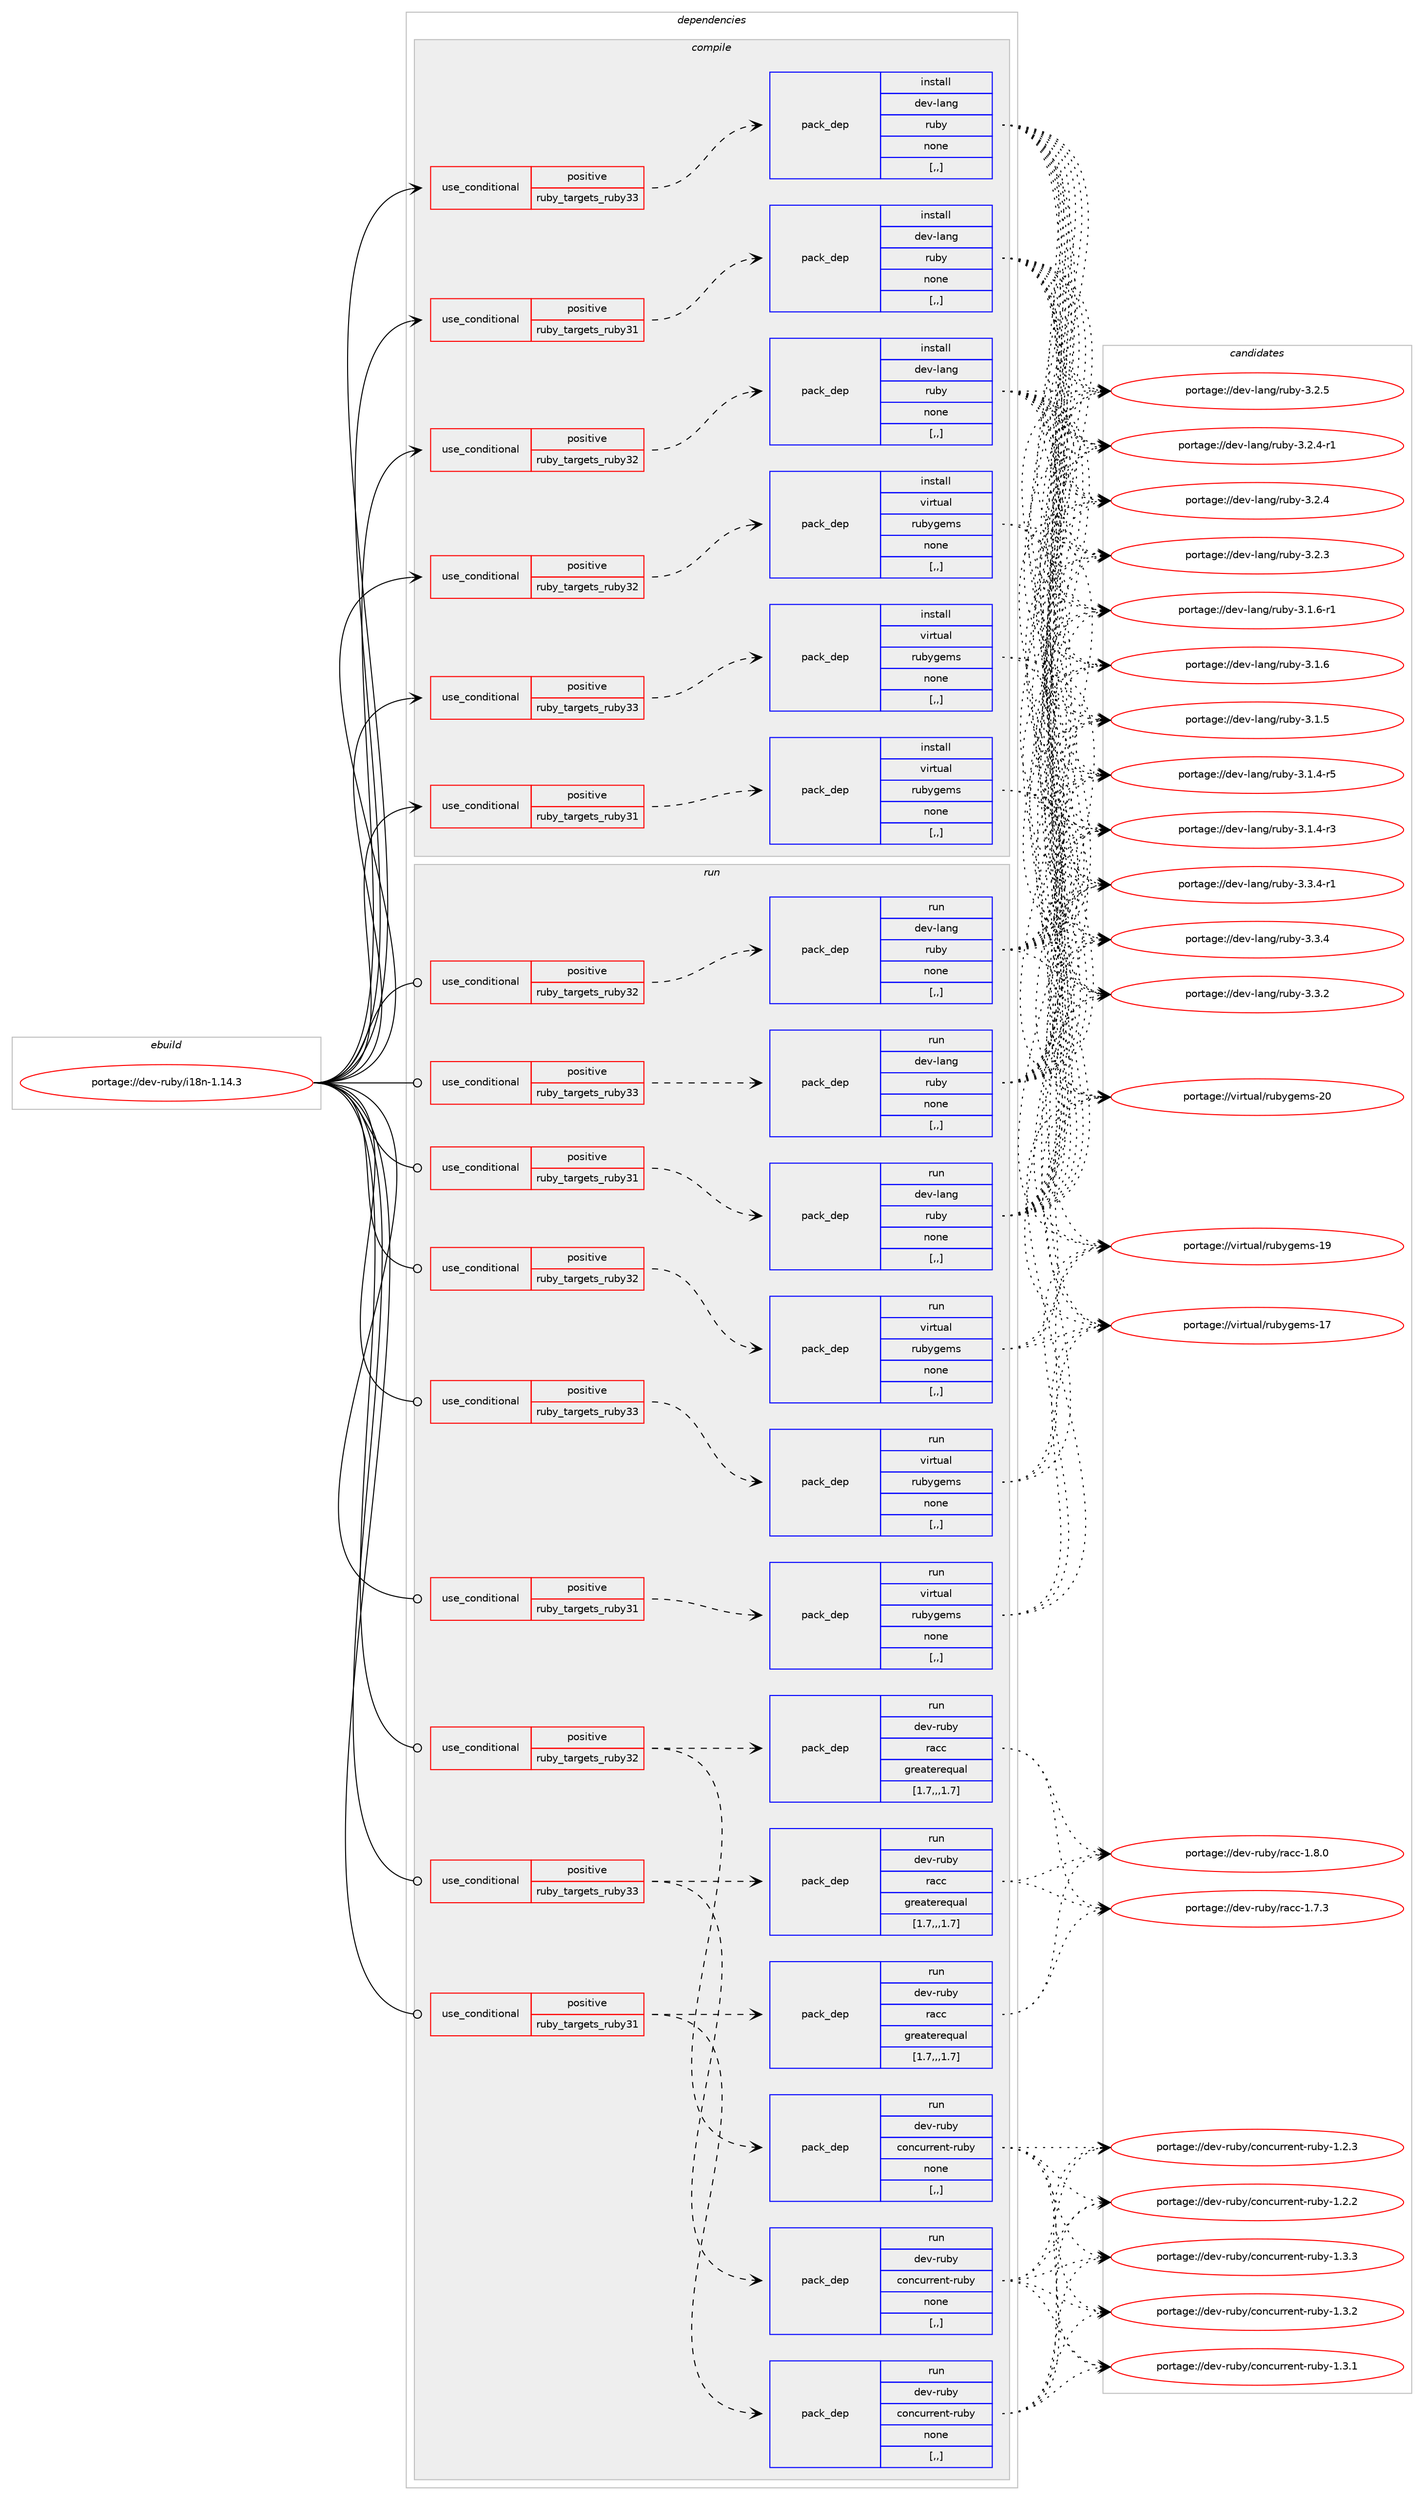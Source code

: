 digraph prolog {

# *************
# Graph options
# *************

newrank=true;
concentrate=true;
compound=true;
graph [rankdir=LR,fontname=Helvetica,fontsize=10,ranksep=1.5];#, ranksep=2.5, nodesep=0.2];
edge  [arrowhead=vee];
node  [fontname=Helvetica,fontsize=10];

# **********
# The ebuild
# **********

subgraph cluster_leftcol {
color=gray;
label=<<i>ebuild</i>>;
id [label="portage://dev-ruby/i18n-1.14.3", color=red, width=4, href="../dev-ruby/i18n-1.14.3.svg"];
}

# ****************
# The dependencies
# ****************

subgraph cluster_midcol {
color=gray;
label=<<i>dependencies</i>>;
subgraph cluster_compile {
fillcolor="#eeeeee";
style=filled;
label=<<i>compile</i>>;
subgraph cond49114 {
dependency186801 [label=<<TABLE BORDER="0" CELLBORDER="1" CELLSPACING="0" CELLPADDING="4"><TR><TD ROWSPAN="3" CELLPADDING="10">use_conditional</TD></TR><TR><TD>positive</TD></TR><TR><TD>ruby_targets_ruby31</TD></TR></TABLE>>, shape=none, color=red];
subgraph pack136357 {
dependency186802 [label=<<TABLE BORDER="0" CELLBORDER="1" CELLSPACING="0" CELLPADDING="4" WIDTH="220"><TR><TD ROWSPAN="6" CELLPADDING="30">pack_dep</TD></TR><TR><TD WIDTH="110">install</TD></TR><TR><TD>dev-lang</TD></TR><TR><TD>ruby</TD></TR><TR><TD>none</TD></TR><TR><TD>[,,]</TD></TR></TABLE>>, shape=none, color=blue];
}
dependency186801:e -> dependency186802:w [weight=20,style="dashed",arrowhead="vee"];
}
id:e -> dependency186801:w [weight=20,style="solid",arrowhead="vee"];
subgraph cond49115 {
dependency186803 [label=<<TABLE BORDER="0" CELLBORDER="1" CELLSPACING="0" CELLPADDING="4"><TR><TD ROWSPAN="3" CELLPADDING="10">use_conditional</TD></TR><TR><TD>positive</TD></TR><TR><TD>ruby_targets_ruby31</TD></TR></TABLE>>, shape=none, color=red];
subgraph pack136358 {
dependency186804 [label=<<TABLE BORDER="0" CELLBORDER="1" CELLSPACING="0" CELLPADDING="4" WIDTH="220"><TR><TD ROWSPAN="6" CELLPADDING="30">pack_dep</TD></TR><TR><TD WIDTH="110">install</TD></TR><TR><TD>virtual</TD></TR><TR><TD>rubygems</TD></TR><TR><TD>none</TD></TR><TR><TD>[,,]</TD></TR></TABLE>>, shape=none, color=blue];
}
dependency186803:e -> dependency186804:w [weight=20,style="dashed",arrowhead="vee"];
}
id:e -> dependency186803:w [weight=20,style="solid",arrowhead="vee"];
subgraph cond49116 {
dependency186805 [label=<<TABLE BORDER="0" CELLBORDER="1" CELLSPACING="0" CELLPADDING="4"><TR><TD ROWSPAN="3" CELLPADDING="10">use_conditional</TD></TR><TR><TD>positive</TD></TR><TR><TD>ruby_targets_ruby32</TD></TR></TABLE>>, shape=none, color=red];
subgraph pack136359 {
dependency186806 [label=<<TABLE BORDER="0" CELLBORDER="1" CELLSPACING="0" CELLPADDING="4" WIDTH="220"><TR><TD ROWSPAN="6" CELLPADDING="30">pack_dep</TD></TR><TR><TD WIDTH="110">install</TD></TR><TR><TD>dev-lang</TD></TR><TR><TD>ruby</TD></TR><TR><TD>none</TD></TR><TR><TD>[,,]</TD></TR></TABLE>>, shape=none, color=blue];
}
dependency186805:e -> dependency186806:w [weight=20,style="dashed",arrowhead="vee"];
}
id:e -> dependency186805:w [weight=20,style="solid",arrowhead="vee"];
subgraph cond49117 {
dependency186807 [label=<<TABLE BORDER="0" CELLBORDER="1" CELLSPACING="0" CELLPADDING="4"><TR><TD ROWSPAN="3" CELLPADDING="10">use_conditional</TD></TR><TR><TD>positive</TD></TR><TR><TD>ruby_targets_ruby32</TD></TR></TABLE>>, shape=none, color=red];
subgraph pack136360 {
dependency186808 [label=<<TABLE BORDER="0" CELLBORDER="1" CELLSPACING="0" CELLPADDING="4" WIDTH="220"><TR><TD ROWSPAN="6" CELLPADDING="30">pack_dep</TD></TR><TR><TD WIDTH="110">install</TD></TR><TR><TD>virtual</TD></TR><TR><TD>rubygems</TD></TR><TR><TD>none</TD></TR><TR><TD>[,,]</TD></TR></TABLE>>, shape=none, color=blue];
}
dependency186807:e -> dependency186808:w [weight=20,style="dashed",arrowhead="vee"];
}
id:e -> dependency186807:w [weight=20,style="solid",arrowhead="vee"];
subgraph cond49118 {
dependency186809 [label=<<TABLE BORDER="0" CELLBORDER="1" CELLSPACING="0" CELLPADDING="4"><TR><TD ROWSPAN="3" CELLPADDING="10">use_conditional</TD></TR><TR><TD>positive</TD></TR><TR><TD>ruby_targets_ruby33</TD></TR></TABLE>>, shape=none, color=red];
subgraph pack136361 {
dependency186810 [label=<<TABLE BORDER="0" CELLBORDER="1" CELLSPACING="0" CELLPADDING="4" WIDTH="220"><TR><TD ROWSPAN="6" CELLPADDING="30">pack_dep</TD></TR><TR><TD WIDTH="110">install</TD></TR><TR><TD>dev-lang</TD></TR><TR><TD>ruby</TD></TR><TR><TD>none</TD></TR><TR><TD>[,,]</TD></TR></TABLE>>, shape=none, color=blue];
}
dependency186809:e -> dependency186810:w [weight=20,style="dashed",arrowhead="vee"];
}
id:e -> dependency186809:w [weight=20,style="solid",arrowhead="vee"];
subgraph cond49119 {
dependency186811 [label=<<TABLE BORDER="0" CELLBORDER="1" CELLSPACING="0" CELLPADDING="4"><TR><TD ROWSPAN="3" CELLPADDING="10">use_conditional</TD></TR><TR><TD>positive</TD></TR><TR><TD>ruby_targets_ruby33</TD></TR></TABLE>>, shape=none, color=red];
subgraph pack136362 {
dependency186812 [label=<<TABLE BORDER="0" CELLBORDER="1" CELLSPACING="0" CELLPADDING="4" WIDTH="220"><TR><TD ROWSPAN="6" CELLPADDING="30">pack_dep</TD></TR><TR><TD WIDTH="110">install</TD></TR><TR><TD>virtual</TD></TR><TR><TD>rubygems</TD></TR><TR><TD>none</TD></TR><TR><TD>[,,]</TD></TR></TABLE>>, shape=none, color=blue];
}
dependency186811:e -> dependency186812:w [weight=20,style="dashed",arrowhead="vee"];
}
id:e -> dependency186811:w [weight=20,style="solid",arrowhead="vee"];
}
subgraph cluster_compileandrun {
fillcolor="#eeeeee";
style=filled;
label=<<i>compile and run</i>>;
}
subgraph cluster_run {
fillcolor="#eeeeee";
style=filled;
label=<<i>run</i>>;
subgraph cond49120 {
dependency186813 [label=<<TABLE BORDER="0" CELLBORDER="1" CELLSPACING="0" CELLPADDING="4"><TR><TD ROWSPAN="3" CELLPADDING="10">use_conditional</TD></TR><TR><TD>positive</TD></TR><TR><TD>ruby_targets_ruby31</TD></TR></TABLE>>, shape=none, color=red];
subgraph pack136363 {
dependency186814 [label=<<TABLE BORDER="0" CELLBORDER="1" CELLSPACING="0" CELLPADDING="4" WIDTH="220"><TR><TD ROWSPAN="6" CELLPADDING="30">pack_dep</TD></TR><TR><TD WIDTH="110">run</TD></TR><TR><TD>dev-lang</TD></TR><TR><TD>ruby</TD></TR><TR><TD>none</TD></TR><TR><TD>[,,]</TD></TR></TABLE>>, shape=none, color=blue];
}
dependency186813:e -> dependency186814:w [weight=20,style="dashed",arrowhead="vee"];
}
id:e -> dependency186813:w [weight=20,style="solid",arrowhead="odot"];
subgraph cond49121 {
dependency186815 [label=<<TABLE BORDER="0" CELLBORDER="1" CELLSPACING="0" CELLPADDING="4"><TR><TD ROWSPAN="3" CELLPADDING="10">use_conditional</TD></TR><TR><TD>positive</TD></TR><TR><TD>ruby_targets_ruby31</TD></TR></TABLE>>, shape=none, color=red];
subgraph pack136364 {
dependency186816 [label=<<TABLE BORDER="0" CELLBORDER="1" CELLSPACING="0" CELLPADDING="4" WIDTH="220"><TR><TD ROWSPAN="6" CELLPADDING="30">pack_dep</TD></TR><TR><TD WIDTH="110">run</TD></TR><TR><TD>dev-ruby</TD></TR><TR><TD>concurrent-ruby</TD></TR><TR><TD>none</TD></TR><TR><TD>[,,]</TD></TR></TABLE>>, shape=none, color=blue];
}
dependency186815:e -> dependency186816:w [weight=20,style="dashed",arrowhead="vee"];
subgraph pack136365 {
dependency186817 [label=<<TABLE BORDER="0" CELLBORDER="1" CELLSPACING="0" CELLPADDING="4" WIDTH="220"><TR><TD ROWSPAN="6" CELLPADDING="30">pack_dep</TD></TR><TR><TD WIDTH="110">run</TD></TR><TR><TD>dev-ruby</TD></TR><TR><TD>racc</TD></TR><TR><TD>greaterequal</TD></TR><TR><TD>[1.7,,,1.7]</TD></TR></TABLE>>, shape=none, color=blue];
}
dependency186815:e -> dependency186817:w [weight=20,style="dashed",arrowhead="vee"];
}
id:e -> dependency186815:w [weight=20,style="solid",arrowhead="odot"];
subgraph cond49122 {
dependency186818 [label=<<TABLE BORDER="0" CELLBORDER="1" CELLSPACING="0" CELLPADDING="4"><TR><TD ROWSPAN="3" CELLPADDING="10">use_conditional</TD></TR><TR><TD>positive</TD></TR><TR><TD>ruby_targets_ruby31</TD></TR></TABLE>>, shape=none, color=red];
subgraph pack136366 {
dependency186819 [label=<<TABLE BORDER="0" CELLBORDER="1" CELLSPACING="0" CELLPADDING="4" WIDTH="220"><TR><TD ROWSPAN="6" CELLPADDING="30">pack_dep</TD></TR><TR><TD WIDTH="110">run</TD></TR><TR><TD>virtual</TD></TR><TR><TD>rubygems</TD></TR><TR><TD>none</TD></TR><TR><TD>[,,]</TD></TR></TABLE>>, shape=none, color=blue];
}
dependency186818:e -> dependency186819:w [weight=20,style="dashed",arrowhead="vee"];
}
id:e -> dependency186818:w [weight=20,style="solid",arrowhead="odot"];
subgraph cond49123 {
dependency186820 [label=<<TABLE BORDER="0" CELLBORDER="1" CELLSPACING="0" CELLPADDING="4"><TR><TD ROWSPAN="3" CELLPADDING="10">use_conditional</TD></TR><TR><TD>positive</TD></TR><TR><TD>ruby_targets_ruby32</TD></TR></TABLE>>, shape=none, color=red];
subgraph pack136367 {
dependency186821 [label=<<TABLE BORDER="0" CELLBORDER="1" CELLSPACING="0" CELLPADDING="4" WIDTH="220"><TR><TD ROWSPAN="6" CELLPADDING="30">pack_dep</TD></TR><TR><TD WIDTH="110">run</TD></TR><TR><TD>dev-lang</TD></TR><TR><TD>ruby</TD></TR><TR><TD>none</TD></TR><TR><TD>[,,]</TD></TR></TABLE>>, shape=none, color=blue];
}
dependency186820:e -> dependency186821:w [weight=20,style="dashed",arrowhead="vee"];
}
id:e -> dependency186820:w [weight=20,style="solid",arrowhead="odot"];
subgraph cond49124 {
dependency186822 [label=<<TABLE BORDER="0" CELLBORDER="1" CELLSPACING="0" CELLPADDING="4"><TR><TD ROWSPAN="3" CELLPADDING="10">use_conditional</TD></TR><TR><TD>positive</TD></TR><TR><TD>ruby_targets_ruby32</TD></TR></TABLE>>, shape=none, color=red];
subgraph pack136368 {
dependency186823 [label=<<TABLE BORDER="0" CELLBORDER="1" CELLSPACING="0" CELLPADDING="4" WIDTH="220"><TR><TD ROWSPAN="6" CELLPADDING="30">pack_dep</TD></TR><TR><TD WIDTH="110">run</TD></TR><TR><TD>dev-ruby</TD></TR><TR><TD>concurrent-ruby</TD></TR><TR><TD>none</TD></TR><TR><TD>[,,]</TD></TR></TABLE>>, shape=none, color=blue];
}
dependency186822:e -> dependency186823:w [weight=20,style="dashed",arrowhead="vee"];
subgraph pack136369 {
dependency186824 [label=<<TABLE BORDER="0" CELLBORDER="1" CELLSPACING="0" CELLPADDING="4" WIDTH="220"><TR><TD ROWSPAN="6" CELLPADDING="30">pack_dep</TD></TR><TR><TD WIDTH="110">run</TD></TR><TR><TD>dev-ruby</TD></TR><TR><TD>racc</TD></TR><TR><TD>greaterequal</TD></TR><TR><TD>[1.7,,,1.7]</TD></TR></TABLE>>, shape=none, color=blue];
}
dependency186822:e -> dependency186824:w [weight=20,style="dashed",arrowhead="vee"];
}
id:e -> dependency186822:w [weight=20,style="solid",arrowhead="odot"];
subgraph cond49125 {
dependency186825 [label=<<TABLE BORDER="0" CELLBORDER="1" CELLSPACING="0" CELLPADDING="4"><TR><TD ROWSPAN="3" CELLPADDING="10">use_conditional</TD></TR><TR><TD>positive</TD></TR><TR><TD>ruby_targets_ruby32</TD></TR></TABLE>>, shape=none, color=red];
subgraph pack136370 {
dependency186826 [label=<<TABLE BORDER="0" CELLBORDER="1" CELLSPACING="0" CELLPADDING="4" WIDTH="220"><TR><TD ROWSPAN="6" CELLPADDING="30">pack_dep</TD></TR><TR><TD WIDTH="110">run</TD></TR><TR><TD>virtual</TD></TR><TR><TD>rubygems</TD></TR><TR><TD>none</TD></TR><TR><TD>[,,]</TD></TR></TABLE>>, shape=none, color=blue];
}
dependency186825:e -> dependency186826:w [weight=20,style="dashed",arrowhead="vee"];
}
id:e -> dependency186825:w [weight=20,style="solid",arrowhead="odot"];
subgraph cond49126 {
dependency186827 [label=<<TABLE BORDER="0" CELLBORDER="1" CELLSPACING="0" CELLPADDING="4"><TR><TD ROWSPAN="3" CELLPADDING="10">use_conditional</TD></TR><TR><TD>positive</TD></TR><TR><TD>ruby_targets_ruby33</TD></TR></TABLE>>, shape=none, color=red];
subgraph pack136371 {
dependency186828 [label=<<TABLE BORDER="0" CELLBORDER="1" CELLSPACING="0" CELLPADDING="4" WIDTH="220"><TR><TD ROWSPAN="6" CELLPADDING="30">pack_dep</TD></TR><TR><TD WIDTH="110">run</TD></TR><TR><TD>dev-lang</TD></TR><TR><TD>ruby</TD></TR><TR><TD>none</TD></TR><TR><TD>[,,]</TD></TR></TABLE>>, shape=none, color=blue];
}
dependency186827:e -> dependency186828:w [weight=20,style="dashed",arrowhead="vee"];
}
id:e -> dependency186827:w [weight=20,style="solid",arrowhead="odot"];
subgraph cond49127 {
dependency186829 [label=<<TABLE BORDER="0" CELLBORDER="1" CELLSPACING="0" CELLPADDING="4"><TR><TD ROWSPAN="3" CELLPADDING="10">use_conditional</TD></TR><TR><TD>positive</TD></TR><TR><TD>ruby_targets_ruby33</TD></TR></TABLE>>, shape=none, color=red];
subgraph pack136372 {
dependency186830 [label=<<TABLE BORDER="0" CELLBORDER="1" CELLSPACING="0" CELLPADDING="4" WIDTH="220"><TR><TD ROWSPAN="6" CELLPADDING="30">pack_dep</TD></TR><TR><TD WIDTH="110">run</TD></TR><TR><TD>dev-ruby</TD></TR><TR><TD>concurrent-ruby</TD></TR><TR><TD>none</TD></TR><TR><TD>[,,]</TD></TR></TABLE>>, shape=none, color=blue];
}
dependency186829:e -> dependency186830:w [weight=20,style="dashed",arrowhead="vee"];
subgraph pack136373 {
dependency186831 [label=<<TABLE BORDER="0" CELLBORDER="1" CELLSPACING="0" CELLPADDING="4" WIDTH="220"><TR><TD ROWSPAN="6" CELLPADDING="30">pack_dep</TD></TR><TR><TD WIDTH="110">run</TD></TR><TR><TD>dev-ruby</TD></TR><TR><TD>racc</TD></TR><TR><TD>greaterequal</TD></TR><TR><TD>[1.7,,,1.7]</TD></TR></TABLE>>, shape=none, color=blue];
}
dependency186829:e -> dependency186831:w [weight=20,style="dashed",arrowhead="vee"];
}
id:e -> dependency186829:w [weight=20,style="solid",arrowhead="odot"];
subgraph cond49128 {
dependency186832 [label=<<TABLE BORDER="0" CELLBORDER="1" CELLSPACING="0" CELLPADDING="4"><TR><TD ROWSPAN="3" CELLPADDING="10">use_conditional</TD></TR><TR><TD>positive</TD></TR><TR><TD>ruby_targets_ruby33</TD></TR></TABLE>>, shape=none, color=red];
subgraph pack136374 {
dependency186833 [label=<<TABLE BORDER="0" CELLBORDER="1" CELLSPACING="0" CELLPADDING="4" WIDTH="220"><TR><TD ROWSPAN="6" CELLPADDING="30">pack_dep</TD></TR><TR><TD WIDTH="110">run</TD></TR><TR><TD>virtual</TD></TR><TR><TD>rubygems</TD></TR><TR><TD>none</TD></TR><TR><TD>[,,]</TD></TR></TABLE>>, shape=none, color=blue];
}
dependency186832:e -> dependency186833:w [weight=20,style="dashed",arrowhead="vee"];
}
id:e -> dependency186832:w [weight=20,style="solid",arrowhead="odot"];
}
}

# **************
# The candidates
# **************

subgraph cluster_choices {
rank=same;
color=gray;
label=<<i>candidates</i>>;

subgraph choice136357 {
color=black;
nodesep=1;
choice100101118451089711010347114117981214551465146524511449 [label="portage://dev-lang/ruby-3.3.4-r1", color=red, width=4,href="../dev-lang/ruby-3.3.4-r1.svg"];
choice10010111845108971101034711411798121455146514652 [label="portage://dev-lang/ruby-3.3.4", color=red, width=4,href="../dev-lang/ruby-3.3.4.svg"];
choice10010111845108971101034711411798121455146514650 [label="portage://dev-lang/ruby-3.3.2", color=red, width=4,href="../dev-lang/ruby-3.3.2.svg"];
choice10010111845108971101034711411798121455146504653 [label="portage://dev-lang/ruby-3.2.5", color=red, width=4,href="../dev-lang/ruby-3.2.5.svg"];
choice100101118451089711010347114117981214551465046524511449 [label="portage://dev-lang/ruby-3.2.4-r1", color=red, width=4,href="../dev-lang/ruby-3.2.4-r1.svg"];
choice10010111845108971101034711411798121455146504652 [label="portage://dev-lang/ruby-3.2.4", color=red, width=4,href="../dev-lang/ruby-3.2.4.svg"];
choice10010111845108971101034711411798121455146504651 [label="portage://dev-lang/ruby-3.2.3", color=red, width=4,href="../dev-lang/ruby-3.2.3.svg"];
choice100101118451089711010347114117981214551464946544511449 [label="portage://dev-lang/ruby-3.1.6-r1", color=red, width=4,href="../dev-lang/ruby-3.1.6-r1.svg"];
choice10010111845108971101034711411798121455146494654 [label="portage://dev-lang/ruby-3.1.6", color=red, width=4,href="../dev-lang/ruby-3.1.6.svg"];
choice10010111845108971101034711411798121455146494653 [label="portage://dev-lang/ruby-3.1.5", color=red, width=4,href="../dev-lang/ruby-3.1.5.svg"];
choice100101118451089711010347114117981214551464946524511453 [label="portage://dev-lang/ruby-3.1.4-r5", color=red, width=4,href="../dev-lang/ruby-3.1.4-r5.svg"];
choice100101118451089711010347114117981214551464946524511451 [label="portage://dev-lang/ruby-3.1.4-r3", color=red, width=4,href="../dev-lang/ruby-3.1.4-r3.svg"];
dependency186802:e -> choice100101118451089711010347114117981214551465146524511449:w [style=dotted,weight="100"];
dependency186802:e -> choice10010111845108971101034711411798121455146514652:w [style=dotted,weight="100"];
dependency186802:e -> choice10010111845108971101034711411798121455146514650:w [style=dotted,weight="100"];
dependency186802:e -> choice10010111845108971101034711411798121455146504653:w [style=dotted,weight="100"];
dependency186802:e -> choice100101118451089711010347114117981214551465046524511449:w [style=dotted,weight="100"];
dependency186802:e -> choice10010111845108971101034711411798121455146504652:w [style=dotted,weight="100"];
dependency186802:e -> choice10010111845108971101034711411798121455146504651:w [style=dotted,weight="100"];
dependency186802:e -> choice100101118451089711010347114117981214551464946544511449:w [style=dotted,weight="100"];
dependency186802:e -> choice10010111845108971101034711411798121455146494654:w [style=dotted,weight="100"];
dependency186802:e -> choice10010111845108971101034711411798121455146494653:w [style=dotted,weight="100"];
dependency186802:e -> choice100101118451089711010347114117981214551464946524511453:w [style=dotted,weight="100"];
dependency186802:e -> choice100101118451089711010347114117981214551464946524511451:w [style=dotted,weight="100"];
}
subgraph choice136358 {
color=black;
nodesep=1;
choice118105114116117971084711411798121103101109115455048 [label="portage://virtual/rubygems-20", color=red, width=4,href="../virtual/rubygems-20.svg"];
choice118105114116117971084711411798121103101109115454957 [label="portage://virtual/rubygems-19", color=red, width=4,href="../virtual/rubygems-19.svg"];
choice118105114116117971084711411798121103101109115454955 [label="portage://virtual/rubygems-17", color=red, width=4,href="../virtual/rubygems-17.svg"];
dependency186804:e -> choice118105114116117971084711411798121103101109115455048:w [style=dotted,weight="100"];
dependency186804:e -> choice118105114116117971084711411798121103101109115454957:w [style=dotted,weight="100"];
dependency186804:e -> choice118105114116117971084711411798121103101109115454955:w [style=dotted,weight="100"];
}
subgraph choice136359 {
color=black;
nodesep=1;
choice100101118451089711010347114117981214551465146524511449 [label="portage://dev-lang/ruby-3.3.4-r1", color=red, width=4,href="../dev-lang/ruby-3.3.4-r1.svg"];
choice10010111845108971101034711411798121455146514652 [label="portage://dev-lang/ruby-3.3.4", color=red, width=4,href="../dev-lang/ruby-3.3.4.svg"];
choice10010111845108971101034711411798121455146514650 [label="portage://dev-lang/ruby-3.3.2", color=red, width=4,href="../dev-lang/ruby-3.3.2.svg"];
choice10010111845108971101034711411798121455146504653 [label="portage://dev-lang/ruby-3.2.5", color=red, width=4,href="../dev-lang/ruby-3.2.5.svg"];
choice100101118451089711010347114117981214551465046524511449 [label="portage://dev-lang/ruby-3.2.4-r1", color=red, width=4,href="../dev-lang/ruby-3.2.4-r1.svg"];
choice10010111845108971101034711411798121455146504652 [label="portage://dev-lang/ruby-3.2.4", color=red, width=4,href="../dev-lang/ruby-3.2.4.svg"];
choice10010111845108971101034711411798121455146504651 [label="portage://dev-lang/ruby-3.2.3", color=red, width=4,href="../dev-lang/ruby-3.2.3.svg"];
choice100101118451089711010347114117981214551464946544511449 [label="portage://dev-lang/ruby-3.1.6-r1", color=red, width=4,href="../dev-lang/ruby-3.1.6-r1.svg"];
choice10010111845108971101034711411798121455146494654 [label="portage://dev-lang/ruby-3.1.6", color=red, width=4,href="../dev-lang/ruby-3.1.6.svg"];
choice10010111845108971101034711411798121455146494653 [label="portage://dev-lang/ruby-3.1.5", color=red, width=4,href="../dev-lang/ruby-3.1.5.svg"];
choice100101118451089711010347114117981214551464946524511453 [label="portage://dev-lang/ruby-3.1.4-r5", color=red, width=4,href="../dev-lang/ruby-3.1.4-r5.svg"];
choice100101118451089711010347114117981214551464946524511451 [label="portage://dev-lang/ruby-3.1.4-r3", color=red, width=4,href="../dev-lang/ruby-3.1.4-r3.svg"];
dependency186806:e -> choice100101118451089711010347114117981214551465146524511449:w [style=dotted,weight="100"];
dependency186806:e -> choice10010111845108971101034711411798121455146514652:w [style=dotted,weight="100"];
dependency186806:e -> choice10010111845108971101034711411798121455146514650:w [style=dotted,weight="100"];
dependency186806:e -> choice10010111845108971101034711411798121455146504653:w [style=dotted,weight="100"];
dependency186806:e -> choice100101118451089711010347114117981214551465046524511449:w [style=dotted,weight="100"];
dependency186806:e -> choice10010111845108971101034711411798121455146504652:w [style=dotted,weight="100"];
dependency186806:e -> choice10010111845108971101034711411798121455146504651:w [style=dotted,weight="100"];
dependency186806:e -> choice100101118451089711010347114117981214551464946544511449:w [style=dotted,weight="100"];
dependency186806:e -> choice10010111845108971101034711411798121455146494654:w [style=dotted,weight="100"];
dependency186806:e -> choice10010111845108971101034711411798121455146494653:w [style=dotted,weight="100"];
dependency186806:e -> choice100101118451089711010347114117981214551464946524511453:w [style=dotted,weight="100"];
dependency186806:e -> choice100101118451089711010347114117981214551464946524511451:w [style=dotted,weight="100"];
}
subgraph choice136360 {
color=black;
nodesep=1;
choice118105114116117971084711411798121103101109115455048 [label="portage://virtual/rubygems-20", color=red, width=4,href="../virtual/rubygems-20.svg"];
choice118105114116117971084711411798121103101109115454957 [label="portage://virtual/rubygems-19", color=red, width=4,href="../virtual/rubygems-19.svg"];
choice118105114116117971084711411798121103101109115454955 [label="portage://virtual/rubygems-17", color=red, width=4,href="../virtual/rubygems-17.svg"];
dependency186808:e -> choice118105114116117971084711411798121103101109115455048:w [style=dotted,weight="100"];
dependency186808:e -> choice118105114116117971084711411798121103101109115454957:w [style=dotted,weight="100"];
dependency186808:e -> choice118105114116117971084711411798121103101109115454955:w [style=dotted,weight="100"];
}
subgraph choice136361 {
color=black;
nodesep=1;
choice100101118451089711010347114117981214551465146524511449 [label="portage://dev-lang/ruby-3.3.4-r1", color=red, width=4,href="../dev-lang/ruby-3.3.4-r1.svg"];
choice10010111845108971101034711411798121455146514652 [label="portage://dev-lang/ruby-3.3.4", color=red, width=4,href="../dev-lang/ruby-3.3.4.svg"];
choice10010111845108971101034711411798121455146514650 [label="portage://dev-lang/ruby-3.3.2", color=red, width=4,href="../dev-lang/ruby-3.3.2.svg"];
choice10010111845108971101034711411798121455146504653 [label="portage://dev-lang/ruby-3.2.5", color=red, width=4,href="../dev-lang/ruby-3.2.5.svg"];
choice100101118451089711010347114117981214551465046524511449 [label="portage://dev-lang/ruby-3.2.4-r1", color=red, width=4,href="../dev-lang/ruby-3.2.4-r1.svg"];
choice10010111845108971101034711411798121455146504652 [label="portage://dev-lang/ruby-3.2.4", color=red, width=4,href="../dev-lang/ruby-3.2.4.svg"];
choice10010111845108971101034711411798121455146504651 [label="portage://dev-lang/ruby-3.2.3", color=red, width=4,href="../dev-lang/ruby-3.2.3.svg"];
choice100101118451089711010347114117981214551464946544511449 [label="portage://dev-lang/ruby-3.1.6-r1", color=red, width=4,href="../dev-lang/ruby-3.1.6-r1.svg"];
choice10010111845108971101034711411798121455146494654 [label="portage://dev-lang/ruby-3.1.6", color=red, width=4,href="../dev-lang/ruby-3.1.6.svg"];
choice10010111845108971101034711411798121455146494653 [label="portage://dev-lang/ruby-3.1.5", color=red, width=4,href="../dev-lang/ruby-3.1.5.svg"];
choice100101118451089711010347114117981214551464946524511453 [label="portage://dev-lang/ruby-3.1.4-r5", color=red, width=4,href="../dev-lang/ruby-3.1.4-r5.svg"];
choice100101118451089711010347114117981214551464946524511451 [label="portage://dev-lang/ruby-3.1.4-r3", color=red, width=4,href="../dev-lang/ruby-3.1.4-r3.svg"];
dependency186810:e -> choice100101118451089711010347114117981214551465146524511449:w [style=dotted,weight="100"];
dependency186810:e -> choice10010111845108971101034711411798121455146514652:w [style=dotted,weight="100"];
dependency186810:e -> choice10010111845108971101034711411798121455146514650:w [style=dotted,weight="100"];
dependency186810:e -> choice10010111845108971101034711411798121455146504653:w [style=dotted,weight="100"];
dependency186810:e -> choice100101118451089711010347114117981214551465046524511449:w [style=dotted,weight="100"];
dependency186810:e -> choice10010111845108971101034711411798121455146504652:w [style=dotted,weight="100"];
dependency186810:e -> choice10010111845108971101034711411798121455146504651:w [style=dotted,weight="100"];
dependency186810:e -> choice100101118451089711010347114117981214551464946544511449:w [style=dotted,weight="100"];
dependency186810:e -> choice10010111845108971101034711411798121455146494654:w [style=dotted,weight="100"];
dependency186810:e -> choice10010111845108971101034711411798121455146494653:w [style=dotted,weight="100"];
dependency186810:e -> choice100101118451089711010347114117981214551464946524511453:w [style=dotted,weight="100"];
dependency186810:e -> choice100101118451089711010347114117981214551464946524511451:w [style=dotted,weight="100"];
}
subgraph choice136362 {
color=black;
nodesep=1;
choice118105114116117971084711411798121103101109115455048 [label="portage://virtual/rubygems-20", color=red, width=4,href="../virtual/rubygems-20.svg"];
choice118105114116117971084711411798121103101109115454957 [label="portage://virtual/rubygems-19", color=red, width=4,href="../virtual/rubygems-19.svg"];
choice118105114116117971084711411798121103101109115454955 [label="portage://virtual/rubygems-17", color=red, width=4,href="../virtual/rubygems-17.svg"];
dependency186812:e -> choice118105114116117971084711411798121103101109115455048:w [style=dotted,weight="100"];
dependency186812:e -> choice118105114116117971084711411798121103101109115454957:w [style=dotted,weight="100"];
dependency186812:e -> choice118105114116117971084711411798121103101109115454955:w [style=dotted,weight="100"];
}
subgraph choice136363 {
color=black;
nodesep=1;
choice100101118451089711010347114117981214551465146524511449 [label="portage://dev-lang/ruby-3.3.4-r1", color=red, width=4,href="../dev-lang/ruby-3.3.4-r1.svg"];
choice10010111845108971101034711411798121455146514652 [label="portage://dev-lang/ruby-3.3.4", color=red, width=4,href="../dev-lang/ruby-3.3.4.svg"];
choice10010111845108971101034711411798121455146514650 [label="portage://dev-lang/ruby-3.3.2", color=red, width=4,href="../dev-lang/ruby-3.3.2.svg"];
choice10010111845108971101034711411798121455146504653 [label="portage://dev-lang/ruby-3.2.5", color=red, width=4,href="../dev-lang/ruby-3.2.5.svg"];
choice100101118451089711010347114117981214551465046524511449 [label="portage://dev-lang/ruby-3.2.4-r1", color=red, width=4,href="../dev-lang/ruby-3.2.4-r1.svg"];
choice10010111845108971101034711411798121455146504652 [label="portage://dev-lang/ruby-3.2.4", color=red, width=4,href="../dev-lang/ruby-3.2.4.svg"];
choice10010111845108971101034711411798121455146504651 [label="portage://dev-lang/ruby-3.2.3", color=red, width=4,href="../dev-lang/ruby-3.2.3.svg"];
choice100101118451089711010347114117981214551464946544511449 [label="portage://dev-lang/ruby-3.1.6-r1", color=red, width=4,href="../dev-lang/ruby-3.1.6-r1.svg"];
choice10010111845108971101034711411798121455146494654 [label="portage://dev-lang/ruby-3.1.6", color=red, width=4,href="../dev-lang/ruby-3.1.6.svg"];
choice10010111845108971101034711411798121455146494653 [label="portage://dev-lang/ruby-3.1.5", color=red, width=4,href="../dev-lang/ruby-3.1.5.svg"];
choice100101118451089711010347114117981214551464946524511453 [label="portage://dev-lang/ruby-3.1.4-r5", color=red, width=4,href="../dev-lang/ruby-3.1.4-r5.svg"];
choice100101118451089711010347114117981214551464946524511451 [label="portage://dev-lang/ruby-3.1.4-r3", color=red, width=4,href="../dev-lang/ruby-3.1.4-r3.svg"];
dependency186814:e -> choice100101118451089711010347114117981214551465146524511449:w [style=dotted,weight="100"];
dependency186814:e -> choice10010111845108971101034711411798121455146514652:w [style=dotted,weight="100"];
dependency186814:e -> choice10010111845108971101034711411798121455146514650:w [style=dotted,weight="100"];
dependency186814:e -> choice10010111845108971101034711411798121455146504653:w [style=dotted,weight="100"];
dependency186814:e -> choice100101118451089711010347114117981214551465046524511449:w [style=dotted,weight="100"];
dependency186814:e -> choice10010111845108971101034711411798121455146504652:w [style=dotted,weight="100"];
dependency186814:e -> choice10010111845108971101034711411798121455146504651:w [style=dotted,weight="100"];
dependency186814:e -> choice100101118451089711010347114117981214551464946544511449:w [style=dotted,weight="100"];
dependency186814:e -> choice10010111845108971101034711411798121455146494654:w [style=dotted,weight="100"];
dependency186814:e -> choice10010111845108971101034711411798121455146494653:w [style=dotted,weight="100"];
dependency186814:e -> choice100101118451089711010347114117981214551464946524511453:w [style=dotted,weight="100"];
dependency186814:e -> choice100101118451089711010347114117981214551464946524511451:w [style=dotted,weight="100"];
}
subgraph choice136364 {
color=black;
nodesep=1;
choice10010111845114117981214799111110991171141141011101164511411798121454946514651 [label="portage://dev-ruby/concurrent-ruby-1.3.3", color=red, width=4,href="../dev-ruby/concurrent-ruby-1.3.3.svg"];
choice10010111845114117981214799111110991171141141011101164511411798121454946514650 [label="portage://dev-ruby/concurrent-ruby-1.3.2", color=red, width=4,href="../dev-ruby/concurrent-ruby-1.3.2.svg"];
choice10010111845114117981214799111110991171141141011101164511411798121454946514649 [label="portage://dev-ruby/concurrent-ruby-1.3.1", color=red, width=4,href="../dev-ruby/concurrent-ruby-1.3.1.svg"];
choice10010111845114117981214799111110991171141141011101164511411798121454946504651 [label="portage://dev-ruby/concurrent-ruby-1.2.3", color=red, width=4,href="../dev-ruby/concurrent-ruby-1.2.3.svg"];
choice10010111845114117981214799111110991171141141011101164511411798121454946504650 [label="portage://dev-ruby/concurrent-ruby-1.2.2", color=red, width=4,href="../dev-ruby/concurrent-ruby-1.2.2.svg"];
dependency186816:e -> choice10010111845114117981214799111110991171141141011101164511411798121454946514651:w [style=dotted,weight="100"];
dependency186816:e -> choice10010111845114117981214799111110991171141141011101164511411798121454946514650:w [style=dotted,weight="100"];
dependency186816:e -> choice10010111845114117981214799111110991171141141011101164511411798121454946514649:w [style=dotted,weight="100"];
dependency186816:e -> choice10010111845114117981214799111110991171141141011101164511411798121454946504651:w [style=dotted,weight="100"];
dependency186816:e -> choice10010111845114117981214799111110991171141141011101164511411798121454946504650:w [style=dotted,weight="100"];
}
subgraph choice136365 {
color=black;
nodesep=1;
choice100101118451141179812147114979999454946564648 [label="portage://dev-ruby/racc-1.8.0", color=red, width=4,href="../dev-ruby/racc-1.8.0.svg"];
choice100101118451141179812147114979999454946554651 [label="portage://dev-ruby/racc-1.7.3", color=red, width=4,href="../dev-ruby/racc-1.7.3.svg"];
dependency186817:e -> choice100101118451141179812147114979999454946564648:w [style=dotted,weight="100"];
dependency186817:e -> choice100101118451141179812147114979999454946554651:w [style=dotted,weight="100"];
}
subgraph choice136366 {
color=black;
nodesep=1;
choice118105114116117971084711411798121103101109115455048 [label="portage://virtual/rubygems-20", color=red, width=4,href="../virtual/rubygems-20.svg"];
choice118105114116117971084711411798121103101109115454957 [label="portage://virtual/rubygems-19", color=red, width=4,href="../virtual/rubygems-19.svg"];
choice118105114116117971084711411798121103101109115454955 [label="portage://virtual/rubygems-17", color=red, width=4,href="../virtual/rubygems-17.svg"];
dependency186819:e -> choice118105114116117971084711411798121103101109115455048:w [style=dotted,weight="100"];
dependency186819:e -> choice118105114116117971084711411798121103101109115454957:w [style=dotted,weight="100"];
dependency186819:e -> choice118105114116117971084711411798121103101109115454955:w [style=dotted,weight="100"];
}
subgraph choice136367 {
color=black;
nodesep=1;
choice100101118451089711010347114117981214551465146524511449 [label="portage://dev-lang/ruby-3.3.4-r1", color=red, width=4,href="../dev-lang/ruby-3.3.4-r1.svg"];
choice10010111845108971101034711411798121455146514652 [label="portage://dev-lang/ruby-3.3.4", color=red, width=4,href="../dev-lang/ruby-3.3.4.svg"];
choice10010111845108971101034711411798121455146514650 [label="portage://dev-lang/ruby-3.3.2", color=red, width=4,href="../dev-lang/ruby-3.3.2.svg"];
choice10010111845108971101034711411798121455146504653 [label="portage://dev-lang/ruby-3.2.5", color=red, width=4,href="../dev-lang/ruby-3.2.5.svg"];
choice100101118451089711010347114117981214551465046524511449 [label="portage://dev-lang/ruby-3.2.4-r1", color=red, width=4,href="../dev-lang/ruby-3.2.4-r1.svg"];
choice10010111845108971101034711411798121455146504652 [label="portage://dev-lang/ruby-3.2.4", color=red, width=4,href="../dev-lang/ruby-3.2.4.svg"];
choice10010111845108971101034711411798121455146504651 [label="portage://dev-lang/ruby-3.2.3", color=red, width=4,href="../dev-lang/ruby-3.2.3.svg"];
choice100101118451089711010347114117981214551464946544511449 [label="portage://dev-lang/ruby-3.1.6-r1", color=red, width=4,href="../dev-lang/ruby-3.1.6-r1.svg"];
choice10010111845108971101034711411798121455146494654 [label="portage://dev-lang/ruby-3.1.6", color=red, width=4,href="../dev-lang/ruby-3.1.6.svg"];
choice10010111845108971101034711411798121455146494653 [label="portage://dev-lang/ruby-3.1.5", color=red, width=4,href="../dev-lang/ruby-3.1.5.svg"];
choice100101118451089711010347114117981214551464946524511453 [label="portage://dev-lang/ruby-3.1.4-r5", color=red, width=4,href="../dev-lang/ruby-3.1.4-r5.svg"];
choice100101118451089711010347114117981214551464946524511451 [label="portage://dev-lang/ruby-3.1.4-r3", color=red, width=4,href="../dev-lang/ruby-3.1.4-r3.svg"];
dependency186821:e -> choice100101118451089711010347114117981214551465146524511449:w [style=dotted,weight="100"];
dependency186821:e -> choice10010111845108971101034711411798121455146514652:w [style=dotted,weight="100"];
dependency186821:e -> choice10010111845108971101034711411798121455146514650:w [style=dotted,weight="100"];
dependency186821:e -> choice10010111845108971101034711411798121455146504653:w [style=dotted,weight="100"];
dependency186821:e -> choice100101118451089711010347114117981214551465046524511449:w [style=dotted,weight="100"];
dependency186821:e -> choice10010111845108971101034711411798121455146504652:w [style=dotted,weight="100"];
dependency186821:e -> choice10010111845108971101034711411798121455146504651:w [style=dotted,weight="100"];
dependency186821:e -> choice100101118451089711010347114117981214551464946544511449:w [style=dotted,weight="100"];
dependency186821:e -> choice10010111845108971101034711411798121455146494654:w [style=dotted,weight="100"];
dependency186821:e -> choice10010111845108971101034711411798121455146494653:w [style=dotted,weight="100"];
dependency186821:e -> choice100101118451089711010347114117981214551464946524511453:w [style=dotted,weight="100"];
dependency186821:e -> choice100101118451089711010347114117981214551464946524511451:w [style=dotted,weight="100"];
}
subgraph choice136368 {
color=black;
nodesep=1;
choice10010111845114117981214799111110991171141141011101164511411798121454946514651 [label="portage://dev-ruby/concurrent-ruby-1.3.3", color=red, width=4,href="../dev-ruby/concurrent-ruby-1.3.3.svg"];
choice10010111845114117981214799111110991171141141011101164511411798121454946514650 [label="portage://dev-ruby/concurrent-ruby-1.3.2", color=red, width=4,href="../dev-ruby/concurrent-ruby-1.3.2.svg"];
choice10010111845114117981214799111110991171141141011101164511411798121454946514649 [label="portage://dev-ruby/concurrent-ruby-1.3.1", color=red, width=4,href="../dev-ruby/concurrent-ruby-1.3.1.svg"];
choice10010111845114117981214799111110991171141141011101164511411798121454946504651 [label="portage://dev-ruby/concurrent-ruby-1.2.3", color=red, width=4,href="../dev-ruby/concurrent-ruby-1.2.3.svg"];
choice10010111845114117981214799111110991171141141011101164511411798121454946504650 [label="portage://dev-ruby/concurrent-ruby-1.2.2", color=red, width=4,href="../dev-ruby/concurrent-ruby-1.2.2.svg"];
dependency186823:e -> choice10010111845114117981214799111110991171141141011101164511411798121454946514651:w [style=dotted,weight="100"];
dependency186823:e -> choice10010111845114117981214799111110991171141141011101164511411798121454946514650:w [style=dotted,weight="100"];
dependency186823:e -> choice10010111845114117981214799111110991171141141011101164511411798121454946514649:w [style=dotted,weight="100"];
dependency186823:e -> choice10010111845114117981214799111110991171141141011101164511411798121454946504651:w [style=dotted,weight="100"];
dependency186823:e -> choice10010111845114117981214799111110991171141141011101164511411798121454946504650:w [style=dotted,weight="100"];
}
subgraph choice136369 {
color=black;
nodesep=1;
choice100101118451141179812147114979999454946564648 [label="portage://dev-ruby/racc-1.8.0", color=red, width=4,href="../dev-ruby/racc-1.8.0.svg"];
choice100101118451141179812147114979999454946554651 [label="portage://dev-ruby/racc-1.7.3", color=red, width=4,href="../dev-ruby/racc-1.7.3.svg"];
dependency186824:e -> choice100101118451141179812147114979999454946564648:w [style=dotted,weight="100"];
dependency186824:e -> choice100101118451141179812147114979999454946554651:w [style=dotted,weight="100"];
}
subgraph choice136370 {
color=black;
nodesep=1;
choice118105114116117971084711411798121103101109115455048 [label="portage://virtual/rubygems-20", color=red, width=4,href="../virtual/rubygems-20.svg"];
choice118105114116117971084711411798121103101109115454957 [label="portage://virtual/rubygems-19", color=red, width=4,href="../virtual/rubygems-19.svg"];
choice118105114116117971084711411798121103101109115454955 [label="portage://virtual/rubygems-17", color=red, width=4,href="../virtual/rubygems-17.svg"];
dependency186826:e -> choice118105114116117971084711411798121103101109115455048:w [style=dotted,weight="100"];
dependency186826:e -> choice118105114116117971084711411798121103101109115454957:w [style=dotted,weight="100"];
dependency186826:e -> choice118105114116117971084711411798121103101109115454955:w [style=dotted,weight="100"];
}
subgraph choice136371 {
color=black;
nodesep=1;
choice100101118451089711010347114117981214551465146524511449 [label="portage://dev-lang/ruby-3.3.4-r1", color=red, width=4,href="../dev-lang/ruby-3.3.4-r1.svg"];
choice10010111845108971101034711411798121455146514652 [label="portage://dev-lang/ruby-3.3.4", color=red, width=4,href="../dev-lang/ruby-3.3.4.svg"];
choice10010111845108971101034711411798121455146514650 [label="portage://dev-lang/ruby-3.3.2", color=red, width=4,href="../dev-lang/ruby-3.3.2.svg"];
choice10010111845108971101034711411798121455146504653 [label="portage://dev-lang/ruby-3.2.5", color=red, width=4,href="../dev-lang/ruby-3.2.5.svg"];
choice100101118451089711010347114117981214551465046524511449 [label="portage://dev-lang/ruby-3.2.4-r1", color=red, width=4,href="../dev-lang/ruby-3.2.4-r1.svg"];
choice10010111845108971101034711411798121455146504652 [label="portage://dev-lang/ruby-3.2.4", color=red, width=4,href="../dev-lang/ruby-3.2.4.svg"];
choice10010111845108971101034711411798121455146504651 [label="portage://dev-lang/ruby-3.2.3", color=red, width=4,href="../dev-lang/ruby-3.2.3.svg"];
choice100101118451089711010347114117981214551464946544511449 [label="portage://dev-lang/ruby-3.1.6-r1", color=red, width=4,href="../dev-lang/ruby-3.1.6-r1.svg"];
choice10010111845108971101034711411798121455146494654 [label="portage://dev-lang/ruby-3.1.6", color=red, width=4,href="../dev-lang/ruby-3.1.6.svg"];
choice10010111845108971101034711411798121455146494653 [label="portage://dev-lang/ruby-3.1.5", color=red, width=4,href="../dev-lang/ruby-3.1.5.svg"];
choice100101118451089711010347114117981214551464946524511453 [label="portage://dev-lang/ruby-3.1.4-r5", color=red, width=4,href="../dev-lang/ruby-3.1.4-r5.svg"];
choice100101118451089711010347114117981214551464946524511451 [label="portage://dev-lang/ruby-3.1.4-r3", color=red, width=4,href="../dev-lang/ruby-3.1.4-r3.svg"];
dependency186828:e -> choice100101118451089711010347114117981214551465146524511449:w [style=dotted,weight="100"];
dependency186828:e -> choice10010111845108971101034711411798121455146514652:w [style=dotted,weight="100"];
dependency186828:e -> choice10010111845108971101034711411798121455146514650:w [style=dotted,weight="100"];
dependency186828:e -> choice10010111845108971101034711411798121455146504653:w [style=dotted,weight="100"];
dependency186828:e -> choice100101118451089711010347114117981214551465046524511449:w [style=dotted,weight="100"];
dependency186828:e -> choice10010111845108971101034711411798121455146504652:w [style=dotted,weight="100"];
dependency186828:e -> choice10010111845108971101034711411798121455146504651:w [style=dotted,weight="100"];
dependency186828:e -> choice100101118451089711010347114117981214551464946544511449:w [style=dotted,weight="100"];
dependency186828:e -> choice10010111845108971101034711411798121455146494654:w [style=dotted,weight="100"];
dependency186828:e -> choice10010111845108971101034711411798121455146494653:w [style=dotted,weight="100"];
dependency186828:e -> choice100101118451089711010347114117981214551464946524511453:w [style=dotted,weight="100"];
dependency186828:e -> choice100101118451089711010347114117981214551464946524511451:w [style=dotted,weight="100"];
}
subgraph choice136372 {
color=black;
nodesep=1;
choice10010111845114117981214799111110991171141141011101164511411798121454946514651 [label="portage://dev-ruby/concurrent-ruby-1.3.3", color=red, width=4,href="../dev-ruby/concurrent-ruby-1.3.3.svg"];
choice10010111845114117981214799111110991171141141011101164511411798121454946514650 [label="portage://dev-ruby/concurrent-ruby-1.3.2", color=red, width=4,href="../dev-ruby/concurrent-ruby-1.3.2.svg"];
choice10010111845114117981214799111110991171141141011101164511411798121454946514649 [label="portage://dev-ruby/concurrent-ruby-1.3.1", color=red, width=4,href="../dev-ruby/concurrent-ruby-1.3.1.svg"];
choice10010111845114117981214799111110991171141141011101164511411798121454946504651 [label="portage://dev-ruby/concurrent-ruby-1.2.3", color=red, width=4,href="../dev-ruby/concurrent-ruby-1.2.3.svg"];
choice10010111845114117981214799111110991171141141011101164511411798121454946504650 [label="portage://dev-ruby/concurrent-ruby-1.2.2", color=red, width=4,href="../dev-ruby/concurrent-ruby-1.2.2.svg"];
dependency186830:e -> choice10010111845114117981214799111110991171141141011101164511411798121454946514651:w [style=dotted,weight="100"];
dependency186830:e -> choice10010111845114117981214799111110991171141141011101164511411798121454946514650:w [style=dotted,weight="100"];
dependency186830:e -> choice10010111845114117981214799111110991171141141011101164511411798121454946514649:w [style=dotted,weight="100"];
dependency186830:e -> choice10010111845114117981214799111110991171141141011101164511411798121454946504651:w [style=dotted,weight="100"];
dependency186830:e -> choice10010111845114117981214799111110991171141141011101164511411798121454946504650:w [style=dotted,weight="100"];
}
subgraph choice136373 {
color=black;
nodesep=1;
choice100101118451141179812147114979999454946564648 [label="portage://dev-ruby/racc-1.8.0", color=red, width=4,href="../dev-ruby/racc-1.8.0.svg"];
choice100101118451141179812147114979999454946554651 [label="portage://dev-ruby/racc-1.7.3", color=red, width=4,href="../dev-ruby/racc-1.7.3.svg"];
dependency186831:e -> choice100101118451141179812147114979999454946564648:w [style=dotted,weight="100"];
dependency186831:e -> choice100101118451141179812147114979999454946554651:w [style=dotted,weight="100"];
}
subgraph choice136374 {
color=black;
nodesep=1;
choice118105114116117971084711411798121103101109115455048 [label="portage://virtual/rubygems-20", color=red, width=4,href="../virtual/rubygems-20.svg"];
choice118105114116117971084711411798121103101109115454957 [label="portage://virtual/rubygems-19", color=red, width=4,href="../virtual/rubygems-19.svg"];
choice118105114116117971084711411798121103101109115454955 [label="portage://virtual/rubygems-17", color=red, width=4,href="../virtual/rubygems-17.svg"];
dependency186833:e -> choice118105114116117971084711411798121103101109115455048:w [style=dotted,weight="100"];
dependency186833:e -> choice118105114116117971084711411798121103101109115454957:w [style=dotted,weight="100"];
dependency186833:e -> choice118105114116117971084711411798121103101109115454955:w [style=dotted,weight="100"];
}
}

}
